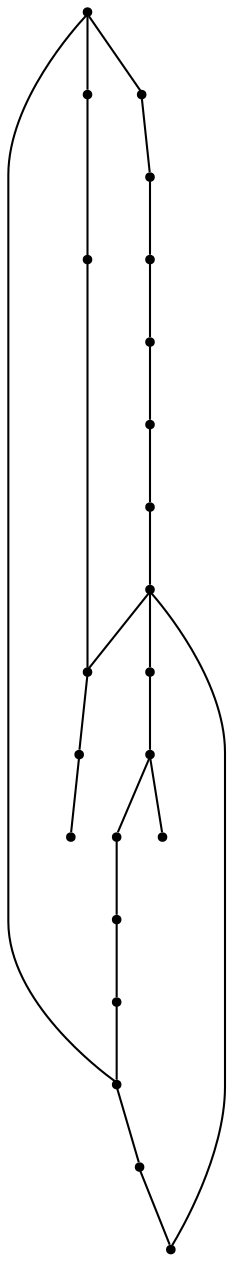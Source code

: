 graph {
  node [shape=point,comment="{\"directed\":false,\"doi\":\"10.1007/3-540-44541-2_5\",\"figure\":\"? (9)\"}"]

  v0 [pos="988.9989217122397,698.0444765920777"]
  v1 [pos="988.9989217122397,764.0550001519748"]
  v2 [pos="922.9999701182048,433.5008598439981"]
  v3 [pos="922.9999701182048,698.0444765920777"]
  v4 [pos="922.9999701182048,764.0550001519748"]
  v5 [pos="856.9989522298179,764.0550001519748"]
  v6 [pos="922.9999701182048,830.5667918663585"]
  v7 [pos="856.9989522298179,565.7720641272772"]
  v8 [pos="790.4999891916912,565.7720641272771"]
  v9 [pos="856.9989522298179,698.0444765920777"]
  v10 [pos="790.4999891916912,499.51360900143527"]
  v11 [pos="658.5010210673015,499.51360900143527"]
  v12 [pos="724.5010534922283,565.7720641272772"]
  v13 [pos="790.4999891916912,632.03280843916"]
  v14 [pos="790.4999891916912,698.0444765920777"]
  v15 [pos="724.5010534922283,698.0444765920777"]
  v16 [pos="724.5010534922283,830.5667918663585"]
  v17 [pos="658.5010210673015,565.7720641272771"]
  v18 [pos="658.5010210673015,632.0328084391601"]
  v19 [pos="592.2499974568685,632.03280843916"]
  v20 [pos="592.2499974568685,433.5008598439981"]
  v21 [pos="592.2499974568685,698.0444765920777"]

  v0 -- v1 [id="-1",pos="988.9989217122397,698.0444765920777 988.9989217122397,764.0550001519748 988.9989217122397,764.0550001519748 988.9989217122397,764.0550001519748"]
  v21 -- v15 [id="-2",pos="592.2499974568685,698.0444765920777 724.5010534922283,698.0444765920777 724.5010534922283,698.0444765920777 724.5010534922283,698.0444765920777"]
  v19 -- v21 [id="-3",pos="592.2499974568685,632.03280843916 592.2499974568685,698.0444765920777 592.2499974568685,698.0444765920777 592.2499974568685,698.0444765920777"]
  v19 -- v20 [id="-4",pos="592.2499974568685,632.03280843916 592.2499974568685,433.5008598439981 592.2499974568685,433.5008598439981 592.2499974568685,433.5008598439981"]
  v20 -- v2 [id="-5",pos="592.2499974568685,433.5008598439981 922.9999701182048,433.5008598439981 922.9999701182048,433.5008598439981 922.9999701182048,433.5008598439981"]
  v18 -- v13 [id="-6",pos="658.5010210673015,632.0328084391601 790.4999891916912,632.03280843916 790.4999891916912,632.03280843916 790.4999891916912,632.03280843916"]
  v18 -- v19 [id="-7",pos="658.5010210673015,632.0328084391601 592.2499974568685,632.03280843916 592.2499974568685,632.03280843916 592.2499974568685,632.03280843916"]
  v11 -- v17 [id="-8",pos="658.5010210673015,499.51360900143527 658.5010210673015,565.7720641272771 658.5010210673015,565.7720641272771 658.5010210673015,565.7720641272771"]
  v17 -- v18 [id="-9",pos="658.5010210673015,565.7720641272771 658.5010210673015,632.0328084391601 658.5010210673015,632.0328084391601 658.5010210673015,632.0328084391601"]
  v16 -- v6 [id="-10",pos="724.5010534922283,830.5667918663585 922.9999701182048,830.5667918663585 922.9999701182048,830.5667918663585 922.9999701182048,830.5667918663585"]
  v15 -- v16 [id="-11",pos="724.5010534922283,698.0444765920777 724.5010534922283,830.5667918663585 724.5010534922283,830.5667918663585 724.5010534922283,830.5667918663585"]
  v14 -- v9 [id="-12",pos="790.4999891916912,698.0444765920777 856.9989522298179,698.0444765920777 856.9989522298179,698.0444765920777 856.9989522298179,698.0444765920777"]
  v13 -- v14 [id="-13",pos="790.4999891916912,632.03280843916 790.4999891916912,698.0444765920777 790.4999891916912,698.0444765920777 790.4999891916912,698.0444765920777"]
  v8 -- v12 [id="-14",pos="790.4999891916912,565.7720641272771 724.5010534922283,565.7720641272772 724.5010534922283,565.7720641272772 724.5010534922283,565.7720641272772"]
  v8 -- v10 [id="-15",pos="790.4999891916912,565.7720641272771 790.4999891916912,499.51360900143527 790.4999891916912,499.51360900143527 790.4999891916912,499.51360900143527"]
  v10 -- v11 [id="-16",pos="790.4999891916912,499.51360900143527 658.5010210673015,499.51360900143527 658.5010210673015,499.51360900143527 658.5010210673015,499.51360900143527"]
  v5 -- v9 [id="-17",pos="856.9989522298179,764.0550001519748 856.9989522298179,698.0444765920777 856.9989522298179,698.0444765920777 856.9989522298179,698.0444765920777"]
  v9 -- v7 [id="-18",pos="856.9989522298179,698.0444765920777 856.9989522298179,565.7720641272772 856.9989522298179,565.7720641272772 856.9989522298179,565.7720641272772"]
  v9 -- v3 [id="-19",pos="856.9989522298179,698.0444765920777 922.9999701182048,698.0444765920777 922.9999701182048,698.0444765920777 922.9999701182048,698.0444765920777"]
  v3 -- v0 [id="-20",pos="922.9999701182048,698.0444765920777 988.9989217122397,698.0444765920777 988.9989217122397,698.0444765920777 988.9989217122397,698.0444765920777"]
  v7 -- v8 [id="-21",pos="856.9989522298179,565.7720641272772 790.4999891916912,565.7720641272771 790.4999891916912,565.7720641272771 790.4999891916912,565.7720641272771"]
  v6 -- v4 [id="-22",pos="922.9999701182048,830.5667918663585 922.9999701182048,764.0550001519748 922.9999701182048,764.0550001519748 922.9999701182048,764.0550001519748"]
  v4 -- v5 [id="-23",pos="922.9999701182048,764.0550001519748 856.9989522298179,764.0550001519748 856.9989522298179,764.0550001519748 856.9989522298179,764.0550001519748"]
  v2 -- v3 [id="-24",pos="922.9999701182048,433.5008598439981 922.9999701182048,698.0444765920777 922.9999701182048,698.0444765920777 922.9999701182048,698.0444765920777"]
}